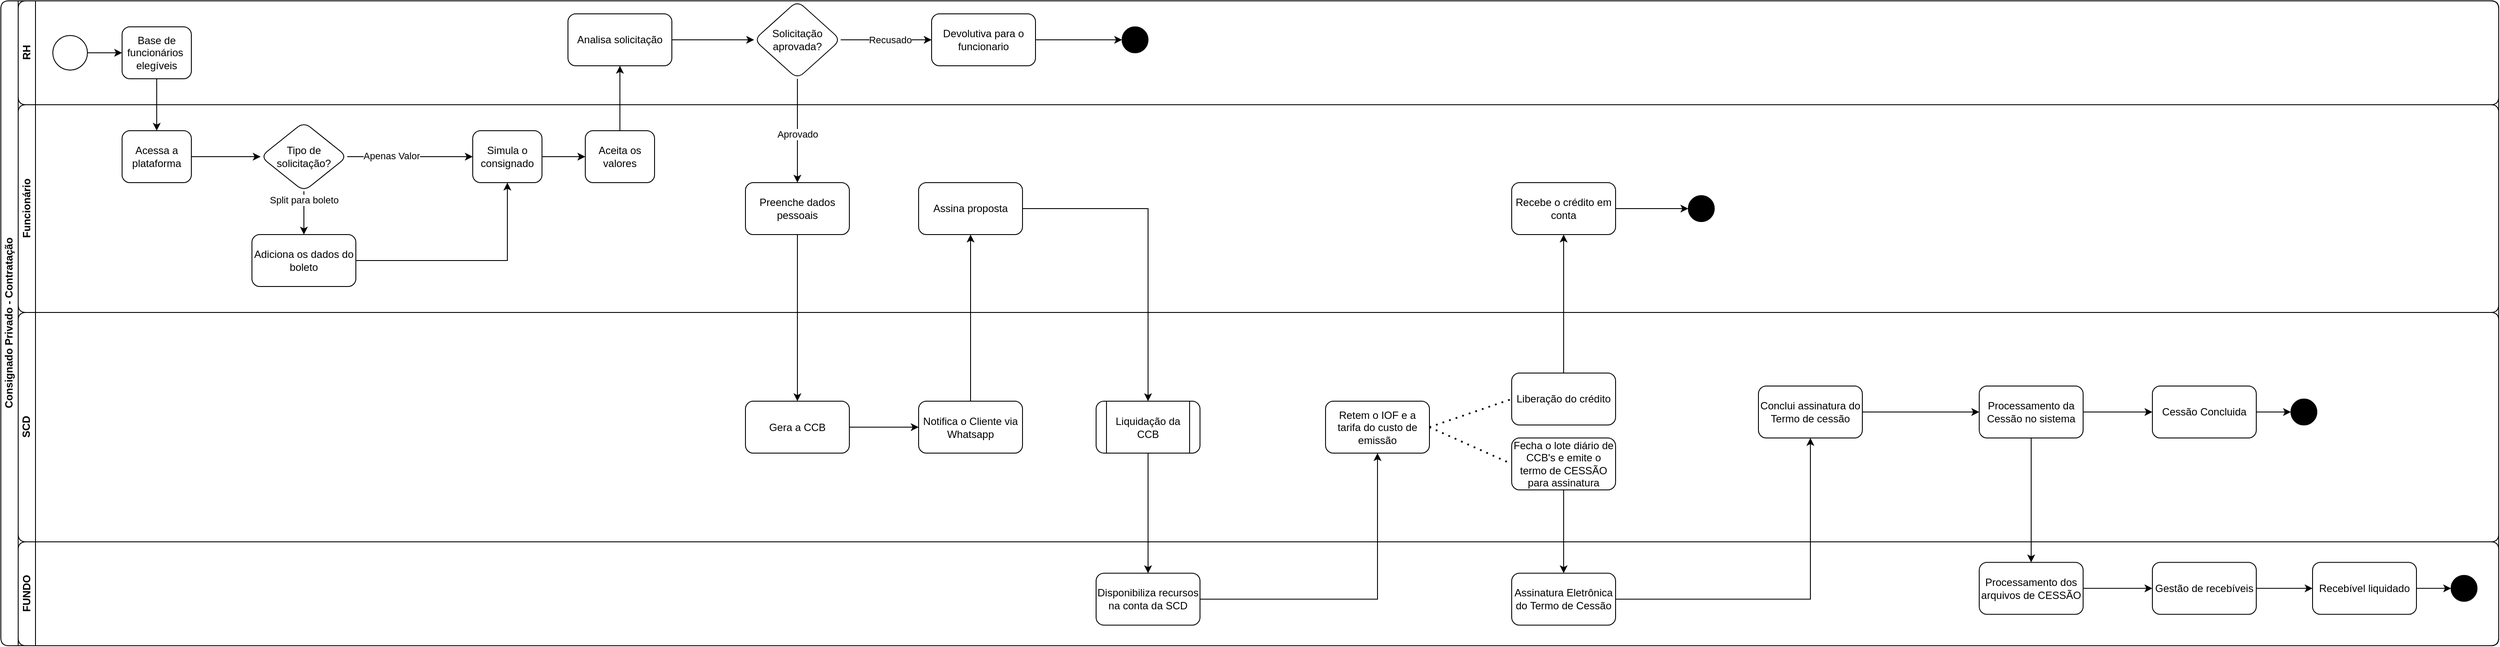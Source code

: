 <mxfile version="24.7.7">
  <diagram id="prtHgNgQTEPvFCAcTncT" name="Page-1">
    <mxGraphModel dx="1518" dy="665" grid="1" gridSize="10" guides="1" tooltips="1" connect="1" arrows="1" fold="1" page="1" pageScale="1" pageWidth="1169" pageHeight="827" math="0" shadow="0">
      <root>
        <mxCell id="0" />
        <mxCell id="1" parent="0" />
        <mxCell id="dNxyNK7c78bLwvsdeMH5-19" value="Consignado Privado - Contratação" style="swimlane;html=1;childLayout=stackLayout;resizeParent=1;resizeParentMax=0;horizontal=0;startSize=20;horizontalStack=0;rounded=1;" parent="1" vertex="1">
          <mxGeometry x="40" y="40" width="2885" height="745" as="geometry">
            <mxRectangle x="40" y="40" width="40" height="140" as="alternateBounds" />
          </mxGeometry>
        </mxCell>
        <mxCell id="dNxyNK7c78bLwvsdeMH5-20" value="RH" style="swimlane;html=1;startSize=20;horizontal=0;rounded=1;" parent="dNxyNK7c78bLwvsdeMH5-19" vertex="1">
          <mxGeometry x="20" width="2865" height="120" as="geometry" />
        </mxCell>
        <mxCell id="dNxyNK7c78bLwvsdeMH5-25" value="" style="edgeStyle=orthogonalEdgeStyle;rounded=1;orthogonalLoop=1;jettySize=auto;html=1;" parent="dNxyNK7c78bLwvsdeMH5-20" source="dNxyNK7c78bLwvsdeMH5-23" target="dNxyNK7c78bLwvsdeMH5-24" edge="1">
          <mxGeometry relative="1" as="geometry" />
        </mxCell>
        <mxCell id="dNxyNK7c78bLwvsdeMH5-23" value="" style="ellipse;whiteSpace=wrap;html=1;rounded=1;" parent="dNxyNK7c78bLwvsdeMH5-20" vertex="1">
          <mxGeometry x="40" y="40" width="40" height="40" as="geometry" />
        </mxCell>
        <mxCell id="dNxyNK7c78bLwvsdeMH5-24" value="Base de funcionários&amp;nbsp; elegíveis" style="rounded=1;whiteSpace=wrap;html=1;fontFamily=Helvetica;fontSize=12;fontColor=#000000;align=center;" parent="dNxyNK7c78bLwvsdeMH5-20" vertex="1">
          <mxGeometry x="120" y="30" width="80" height="60" as="geometry" />
        </mxCell>
        <mxCell id="dNxyNK7c78bLwvsdeMH5-21" value="Funcionário" style="swimlane;html=1;startSize=20;horizontal=0;rounded=1;" parent="dNxyNK7c78bLwvsdeMH5-19" vertex="1">
          <mxGeometry x="20" y="120" width="2865" height="240" as="geometry">
            <mxRectangle x="20" y="120" width="760" height="30" as="alternateBounds" />
          </mxGeometry>
        </mxCell>
        <mxCell id="YADt3aw7uXpeILule24l-82" value="" style="edgeStyle=orthogonalEdgeStyle;rounded=0;orthogonalLoop=1;jettySize=auto;html=1;" parent="dNxyNK7c78bLwvsdeMH5-21" source="dNxyNK7c78bLwvsdeMH5-26" target="YADt3aw7uXpeILule24l-81" edge="1">
          <mxGeometry relative="1" as="geometry" />
        </mxCell>
        <mxCell id="dNxyNK7c78bLwvsdeMH5-26" value="Acessa a plataforma" style="rounded=1;whiteSpace=wrap;html=1;fontFamily=Helvetica;fontSize=12;fontColor=#000000;align=center;" parent="dNxyNK7c78bLwvsdeMH5-21" vertex="1">
          <mxGeometry x="120" y="30" width="80" height="60" as="geometry" />
        </mxCell>
        <mxCell id="YADt3aw7uXpeILule24l-9" value="" style="edgeStyle=orthogonalEdgeStyle;rounded=0;orthogonalLoop=1;jettySize=auto;html=1;" parent="dNxyNK7c78bLwvsdeMH5-21" source="dNxyNK7c78bLwvsdeMH5-34" target="YADt3aw7uXpeILule24l-6" edge="1">
          <mxGeometry relative="1" as="geometry" />
        </mxCell>
        <mxCell id="YADt3aw7uXpeILule24l-60" value="" style="edgeStyle=orthogonalEdgeStyle;rounded=0;orthogonalLoop=1;jettySize=auto;html=1;entryX=0;entryY=0.5;entryDx=0;entryDy=0;" parent="dNxyNK7c78bLwvsdeMH5-21" source="YADt3aw7uXpeILule24l-55" target="YADt3aw7uXpeILule24l-61" edge="1">
          <mxGeometry relative="1" as="geometry">
            <mxPoint x="1660" y="60" as="targetPoint" />
          </mxGeometry>
        </mxCell>
        <mxCell id="dNxyNK7c78bLwvsdeMH5-34" value="Simula o consignado" style="rounded=1;whiteSpace=wrap;html=1;fontFamily=Helvetica;fontSize=12;fontColor=#000000;align=center;" parent="dNxyNK7c78bLwvsdeMH5-21" vertex="1">
          <mxGeometry x="525" y="30" width="80" height="60" as="geometry" />
        </mxCell>
        <mxCell id="YADt3aw7uXpeILule24l-6" value="Aceita os valores" style="rounded=1;whiteSpace=wrap;html=1;fontFamily=Helvetica;fontSize=12;fontColor=#000000;align=center;" parent="dNxyNK7c78bLwvsdeMH5-21" vertex="1">
          <mxGeometry x="655" y="30" width="80" height="60" as="geometry" />
        </mxCell>
        <mxCell id="YADt3aw7uXpeILule24l-10" value="Analisa solicitação" style="rounded=1;whiteSpace=wrap;html=1;" parent="dNxyNK7c78bLwvsdeMH5-21" vertex="1">
          <mxGeometry x="635" y="-105" width="120" height="60" as="geometry" />
        </mxCell>
        <mxCell id="YADt3aw7uXpeILule24l-11" value="" style="edgeStyle=orthogonalEdgeStyle;rounded=0;orthogonalLoop=1;jettySize=auto;html=1;" parent="dNxyNK7c78bLwvsdeMH5-21" source="YADt3aw7uXpeILule24l-6" target="YADt3aw7uXpeILule24l-10" edge="1">
          <mxGeometry relative="1" as="geometry" />
        </mxCell>
        <mxCell id="YADt3aw7uXpeILule24l-16" value="Solicitação aprovada?" style="rhombus;whiteSpace=wrap;html=1;rounded=1;" parent="dNxyNK7c78bLwvsdeMH5-21" vertex="1">
          <mxGeometry x="850" y="-120" width="100" height="90" as="geometry" />
        </mxCell>
        <mxCell id="YADt3aw7uXpeILule24l-19" value="" style="edgeStyle=orthogonalEdgeStyle;rounded=0;orthogonalLoop=1;jettySize=auto;html=1;" parent="dNxyNK7c78bLwvsdeMH5-21" source="YADt3aw7uXpeILule24l-16" target="YADt3aw7uXpeILule24l-18" edge="1">
          <mxGeometry relative="1" as="geometry" />
        </mxCell>
        <mxCell id="YADt3aw7uXpeILule24l-20" value="Aprovado" style="edgeLabel;html=1;align=center;verticalAlign=middle;resizable=0;points=[];" parent="YADt3aw7uXpeILule24l-19" vertex="1" connectable="0">
          <mxGeometry x="0.513" y="-2" relative="1" as="geometry">
            <mxPoint x="2" y="-27" as="offset" />
          </mxGeometry>
        </mxCell>
        <mxCell id="YADt3aw7uXpeILule24l-18" value="Preenche dados pessoais" style="whiteSpace=wrap;html=1;rounded=1;" parent="dNxyNK7c78bLwvsdeMH5-21" vertex="1">
          <mxGeometry x="840" y="90" width="120" height="60" as="geometry" />
        </mxCell>
        <mxCell id="YADt3aw7uXpeILule24l-17" value="" style="edgeStyle=orthogonalEdgeStyle;rounded=0;orthogonalLoop=1;jettySize=auto;html=1;" parent="dNxyNK7c78bLwvsdeMH5-21" source="YADt3aw7uXpeILule24l-10" target="YADt3aw7uXpeILule24l-16" edge="1">
          <mxGeometry relative="1" as="geometry" />
        </mxCell>
        <mxCell id="YADt3aw7uXpeILule24l-25" value="Assina proposta" style="whiteSpace=wrap;html=1;rounded=1;" parent="dNxyNK7c78bLwvsdeMH5-21" vertex="1">
          <mxGeometry x="1040" y="90" width="120" height="60" as="geometry" />
        </mxCell>
        <mxCell id="YADt3aw7uXpeILule24l-55" value="Recebe o crédito em conta" style="whiteSpace=wrap;html=1;rounded=1;" parent="dNxyNK7c78bLwvsdeMH5-21" vertex="1">
          <mxGeometry x="1725" y="90" width="120" height="60" as="geometry" />
        </mxCell>
        <mxCell id="YADt3aw7uXpeILule24l-61" value="" style="ellipse;whiteSpace=wrap;html=1;rounded=1;fillColor=#000000;" parent="dNxyNK7c78bLwvsdeMH5-21" vertex="1">
          <mxGeometry x="1929" y="105" width="30" height="30" as="geometry" />
        </mxCell>
        <mxCell id="YADt3aw7uXpeILule24l-21" value="Devolutiva para o funcionario" style="whiteSpace=wrap;html=1;rounded=1;" parent="dNxyNK7c78bLwvsdeMH5-21" vertex="1">
          <mxGeometry x="1055" y="-105" width="120" height="60" as="geometry" />
        </mxCell>
        <mxCell id="YADt3aw7uXpeILule24l-27" value="" style="ellipse;whiteSpace=wrap;html=1;rounded=1;fillColor=#000000;" parent="dNxyNK7c78bLwvsdeMH5-21" vertex="1">
          <mxGeometry x="1275" y="-90" width="30" height="30" as="geometry" />
        </mxCell>
        <mxCell id="YADt3aw7uXpeILule24l-22" value="" style="edgeStyle=orthogonalEdgeStyle;rounded=0;orthogonalLoop=1;jettySize=auto;html=1;" parent="dNxyNK7c78bLwvsdeMH5-21" source="YADt3aw7uXpeILule24l-16" target="YADt3aw7uXpeILule24l-21" edge="1">
          <mxGeometry relative="1" as="geometry" />
        </mxCell>
        <mxCell id="YADt3aw7uXpeILule24l-23" value="Recusado" style="edgeLabel;html=1;align=center;verticalAlign=middle;resizable=0;points=[];" parent="YADt3aw7uXpeILule24l-22" vertex="1" connectable="0">
          <mxGeometry x="0.349" y="1" relative="1" as="geometry">
            <mxPoint x="-14" y="1" as="offset" />
          </mxGeometry>
        </mxCell>
        <mxCell id="YADt3aw7uXpeILule24l-28" value="" style="edgeStyle=orthogonalEdgeStyle;rounded=0;orthogonalLoop=1;jettySize=auto;html=1;" parent="dNxyNK7c78bLwvsdeMH5-21" source="YADt3aw7uXpeILule24l-21" target="YADt3aw7uXpeILule24l-27" edge="1">
          <mxGeometry relative="1" as="geometry" />
        </mxCell>
        <mxCell id="YADt3aw7uXpeILule24l-84" value="" style="edgeStyle=orthogonalEdgeStyle;rounded=0;orthogonalLoop=1;jettySize=auto;html=1;" parent="dNxyNK7c78bLwvsdeMH5-21" source="YADt3aw7uXpeILule24l-81" target="dNxyNK7c78bLwvsdeMH5-34" edge="1">
          <mxGeometry relative="1" as="geometry">
            <mxPoint x="490.03" y="150" as="targetPoint" />
          </mxGeometry>
        </mxCell>
        <mxCell id="YADt3aw7uXpeILule24l-85" value="Apenas Valor" style="edgeLabel;html=1;align=center;verticalAlign=middle;resizable=0;points=[];" parent="YADt3aw7uXpeILule24l-84" vertex="1" connectable="0">
          <mxGeometry x="-0.3" y="1" relative="1" as="geometry">
            <mxPoint as="offset" />
          </mxGeometry>
        </mxCell>
        <mxCell id="YADt3aw7uXpeILule24l-87" value="" style="edgeStyle=orthogonalEdgeStyle;rounded=0;orthogonalLoop=1;jettySize=auto;html=1;" parent="dNxyNK7c78bLwvsdeMH5-21" source="YADt3aw7uXpeILule24l-81" target="YADt3aw7uXpeILule24l-86" edge="1">
          <mxGeometry relative="1" as="geometry" />
        </mxCell>
        <mxCell id="YADt3aw7uXpeILule24l-88" value="Split para boleto" style="edgeLabel;html=1;align=center;verticalAlign=middle;resizable=0;points=[];" parent="YADt3aw7uXpeILule24l-87" vertex="1" connectable="0">
          <mxGeometry x="-0.196" y="1" relative="1" as="geometry">
            <mxPoint x="-1" y="-10" as="offset" />
          </mxGeometry>
        </mxCell>
        <mxCell id="YADt3aw7uXpeILule24l-81" value="Tipo de solicitação?" style="rhombus;whiteSpace=wrap;html=1;fontColor=#000000;rounded=1;" parent="dNxyNK7c78bLwvsdeMH5-21" vertex="1">
          <mxGeometry x="280" y="20" width="100" height="80" as="geometry" />
        </mxCell>
        <mxCell id="YADt3aw7uXpeILule24l-89" style="edgeStyle=orthogonalEdgeStyle;rounded=0;orthogonalLoop=1;jettySize=auto;html=1;entryX=0.5;entryY=1;entryDx=0;entryDy=0;" parent="dNxyNK7c78bLwvsdeMH5-21" source="YADt3aw7uXpeILule24l-86" target="dNxyNK7c78bLwvsdeMH5-34" edge="1">
          <mxGeometry relative="1" as="geometry" />
        </mxCell>
        <mxCell id="YADt3aw7uXpeILule24l-86" value="Adiciona os dados do boleto" style="whiteSpace=wrap;html=1;fontColor=#000000;rounded=1;" parent="dNxyNK7c78bLwvsdeMH5-21" vertex="1">
          <mxGeometry x="270" y="150" width="120" height="60" as="geometry" />
        </mxCell>
        <mxCell id="dNxyNK7c78bLwvsdeMH5-22" value="SCD" style="swimlane;html=1;startSize=20;horizontal=0;rounded=1;" parent="dNxyNK7c78bLwvsdeMH5-19" vertex="1">
          <mxGeometry x="20" y="360" width="2865" height="265" as="geometry" />
        </mxCell>
        <mxCell id="YADt3aw7uXpeILule24l-29" value="Gera a CCB" style="whiteSpace=wrap;html=1;rounded=1;" parent="dNxyNK7c78bLwvsdeMH5-22" vertex="1">
          <mxGeometry x="840" y="102.5" width="120" height="60" as="geometry" />
        </mxCell>
        <mxCell id="YADt3aw7uXpeILule24l-32" value="Notifica o Cliente via Whatsapp" style="whiteSpace=wrap;html=1;rounded=1;" parent="dNxyNK7c78bLwvsdeMH5-22" vertex="1">
          <mxGeometry x="1040" y="102.5" width="120" height="60" as="geometry" />
        </mxCell>
        <mxCell id="YADt3aw7uXpeILule24l-37" value="Liquidação da CCB" style="shape=process;whiteSpace=wrap;html=1;backgroundOutline=1;rounded=1;" parent="dNxyNK7c78bLwvsdeMH5-22" vertex="1">
          <mxGeometry x="1245" y="102.5" width="120" height="60" as="geometry" />
        </mxCell>
        <mxCell id="YADt3aw7uXpeILule24l-45" value="Retem o IOF e a tarifa do custo de emissão" style="whiteSpace=wrap;html=1;rounded=1;" parent="dNxyNK7c78bLwvsdeMH5-22" vertex="1">
          <mxGeometry x="1510" y="102.5" width="120" height="60" as="geometry" />
        </mxCell>
        <mxCell id="YADt3aw7uXpeILule24l-50" value="Liberação do crédito" style="whiteSpace=wrap;html=1;rounded=1;" parent="dNxyNK7c78bLwvsdeMH5-22" vertex="1">
          <mxGeometry x="1725" y="70" width="120" height="60" as="geometry" />
        </mxCell>
        <mxCell id="YADt3aw7uXpeILule24l-54" value="Fecha o lote diário de CCB&#39;s e emite o termo de CESSÃO para assinatura" style="rounded=1;whiteSpace=wrap;html=1;" parent="dNxyNK7c78bLwvsdeMH5-22" vertex="1">
          <mxGeometry x="1725" y="145" width="120" height="60" as="geometry" />
        </mxCell>
        <mxCell id="YADt3aw7uXpeILule24l-65" value="Conclui assinatura do Termo de cessão" style="whiteSpace=wrap;html=1;rounded=1;" parent="dNxyNK7c78bLwvsdeMH5-22" vertex="1">
          <mxGeometry x="2010" y="85" width="120" height="60" as="geometry" />
        </mxCell>
        <mxCell id="YADt3aw7uXpeILule24l-67" value="Processamento da Cessão no sistema" style="whiteSpace=wrap;html=1;rounded=1;" parent="dNxyNK7c78bLwvsdeMH5-22" vertex="1">
          <mxGeometry x="2265" y="85" width="120" height="60" as="geometry" />
        </mxCell>
        <mxCell id="YADt3aw7uXpeILule24l-69" value="Cessão Concluida" style="whiteSpace=wrap;html=1;rounded=1;" parent="dNxyNK7c78bLwvsdeMH5-22" vertex="1">
          <mxGeometry x="2465" y="85" width="120" height="60" as="geometry" />
        </mxCell>
        <mxCell id="YADt3aw7uXpeILule24l-71" value="" style="ellipse;whiteSpace=wrap;html=1;rounded=1;fillColor=#000000;" parent="dNxyNK7c78bLwvsdeMH5-22" vertex="1">
          <mxGeometry x="2625" y="100" width="30" height="30" as="geometry" />
        </mxCell>
        <mxCell id="YADt3aw7uXpeILule24l-33" value="" style="edgeStyle=orthogonalEdgeStyle;rounded=0;orthogonalLoop=1;jettySize=auto;html=1;" parent="dNxyNK7c78bLwvsdeMH5-22" source="YADt3aw7uXpeILule24l-29" target="YADt3aw7uXpeILule24l-32" edge="1">
          <mxGeometry relative="1" as="geometry" />
        </mxCell>
        <mxCell id="YADt3aw7uXpeILule24l-68" value="" style="edgeStyle=orthogonalEdgeStyle;rounded=0;orthogonalLoop=1;jettySize=auto;html=1;" parent="dNxyNK7c78bLwvsdeMH5-22" source="YADt3aw7uXpeILule24l-65" target="YADt3aw7uXpeILule24l-67" edge="1">
          <mxGeometry relative="1" as="geometry" />
        </mxCell>
        <mxCell id="YADt3aw7uXpeILule24l-70" value="" style="edgeStyle=orthogonalEdgeStyle;rounded=0;orthogonalLoop=1;jettySize=auto;html=1;" parent="dNxyNK7c78bLwvsdeMH5-22" source="YADt3aw7uXpeILule24l-67" target="YADt3aw7uXpeILule24l-69" edge="1">
          <mxGeometry relative="1" as="geometry" />
        </mxCell>
        <mxCell id="YADt3aw7uXpeILule24l-72" value="" style="edgeStyle=orthogonalEdgeStyle;rounded=0;orthogonalLoop=1;jettySize=auto;html=1;" parent="dNxyNK7c78bLwvsdeMH5-22" source="YADt3aw7uXpeILule24l-69" target="YADt3aw7uXpeILule24l-71" edge="1">
          <mxGeometry relative="1" as="geometry" />
        </mxCell>
        <mxCell id="8fSDT_O7wAnW9A_RbpTf-1" value="" style="endArrow=none;dashed=1;html=1;dashPattern=1 3;strokeWidth=2;rounded=0;exitX=1;exitY=0.5;exitDx=0;exitDy=0;entryX=0;entryY=0.5;entryDx=0;entryDy=0;" edge="1" parent="dNxyNK7c78bLwvsdeMH5-22" source="YADt3aw7uXpeILule24l-45" target="YADt3aw7uXpeILule24l-50">
          <mxGeometry width="50" height="50" relative="1" as="geometry">
            <mxPoint x="1950" y="220" as="sourcePoint" />
            <mxPoint x="2000" y="170" as="targetPoint" />
          </mxGeometry>
        </mxCell>
        <mxCell id="8fSDT_O7wAnW9A_RbpTf-2" value="" style="endArrow=none;dashed=1;html=1;dashPattern=1 3;strokeWidth=2;rounded=0;exitX=1;exitY=0.5;exitDx=0;exitDy=0;entryX=0;entryY=0.5;entryDx=0;entryDy=0;" edge="1" parent="dNxyNK7c78bLwvsdeMH5-22" source="YADt3aw7uXpeILule24l-45" target="YADt3aw7uXpeILule24l-54">
          <mxGeometry width="50" height="50" relative="1" as="geometry">
            <mxPoint x="1640" y="143" as="sourcePoint" />
            <mxPoint x="1735" y="90" as="targetPoint" />
          </mxGeometry>
        </mxCell>
        <mxCell id="YADt3aw7uXpeILule24l-1" value="FUNDO" style="swimlane;html=1;startSize=20;horizontal=0;rounded=1;" parent="dNxyNK7c78bLwvsdeMH5-19" vertex="1">
          <mxGeometry x="20" y="625" width="2865" height="120" as="geometry" />
        </mxCell>
        <mxCell id="YADt3aw7uXpeILule24l-77" value="Recebível liquidado" style="whiteSpace=wrap;html=1;rounded=1;" parent="YADt3aw7uXpeILule24l-1" vertex="1">
          <mxGeometry x="2650" y="23.75" width="120" height="60" as="geometry" />
        </mxCell>
        <mxCell id="YADt3aw7uXpeILule24l-75" value="Gestão de recebíveis" style="whiteSpace=wrap;html=1;rounded=1;" parent="YADt3aw7uXpeILule24l-1" vertex="1">
          <mxGeometry x="2465" y="23.75" width="120" height="60" as="geometry" />
        </mxCell>
        <mxCell id="YADt3aw7uXpeILule24l-73" value="Processamento dos arquivos de CESSÃO" style="whiteSpace=wrap;html=1;rounded=1;" parent="YADt3aw7uXpeILule24l-1" vertex="1">
          <mxGeometry x="2265" y="23.75" width="120" height="60" as="geometry" />
        </mxCell>
        <mxCell id="YADt3aw7uXpeILule24l-63" value="Assinatura Eletrônica do Termo de Cessão" style="whiteSpace=wrap;html=1;rounded=1;" parent="YADt3aw7uXpeILule24l-1" vertex="1">
          <mxGeometry x="1725" y="36.25" width="120" height="60" as="geometry" />
        </mxCell>
        <mxCell id="YADt3aw7uXpeILule24l-39" value="Disponibiliza recursos na conta da SCD" style="whiteSpace=wrap;html=1;rounded=1;" parent="YADt3aw7uXpeILule24l-1" vertex="1">
          <mxGeometry x="1245" y="36.25" width="120" height="60" as="geometry" />
        </mxCell>
        <mxCell id="YADt3aw7uXpeILule24l-78" value="" style="edgeStyle=orthogonalEdgeStyle;rounded=0;orthogonalLoop=1;jettySize=auto;html=1;" parent="YADt3aw7uXpeILule24l-1" source="YADt3aw7uXpeILule24l-75" target="YADt3aw7uXpeILule24l-77" edge="1">
          <mxGeometry relative="1" as="geometry" />
        </mxCell>
        <mxCell id="YADt3aw7uXpeILule24l-76" value="" style="edgeStyle=orthogonalEdgeStyle;rounded=0;orthogonalLoop=1;jettySize=auto;html=1;" parent="YADt3aw7uXpeILule24l-1" source="YADt3aw7uXpeILule24l-73" target="YADt3aw7uXpeILule24l-75" edge="1">
          <mxGeometry relative="1" as="geometry" />
        </mxCell>
        <mxCell id="YADt3aw7uXpeILule24l-79" value="" style="ellipse;whiteSpace=wrap;html=1;rounded=1;fillColor=#000000;" parent="YADt3aw7uXpeILule24l-1" vertex="1">
          <mxGeometry x="2810" y="38.75" width="30" height="30" as="geometry" />
        </mxCell>
        <mxCell id="YADt3aw7uXpeILule24l-80" value="" style="edgeStyle=orthogonalEdgeStyle;rounded=0;orthogonalLoop=1;jettySize=auto;html=1;" parent="YADt3aw7uXpeILule24l-1" source="YADt3aw7uXpeILule24l-77" target="YADt3aw7uXpeILule24l-79" edge="1">
          <mxGeometry relative="1" as="geometry" />
        </mxCell>
        <mxCell id="YADt3aw7uXpeILule24l-12" value="" style="edgeStyle=orthogonalEdgeStyle;rounded=0;orthogonalLoop=1;jettySize=auto;html=1;" parent="dNxyNK7c78bLwvsdeMH5-19" source="dNxyNK7c78bLwvsdeMH5-24" target="dNxyNK7c78bLwvsdeMH5-26" edge="1">
          <mxGeometry relative="1" as="geometry" />
        </mxCell>
        <mxCell id="YADt3aw7uXpeILule24l-74" value="" style="edgeStyle=orthogonalEdgeStyle;rounded=0;orthogonalLoop=1;jettySize=auto;html=1;exitX=0.5;exitY=1;exitDx=0;exitDy=0;" parent="dNxyNK7c78bLwvsdeMH5-19" source="YADt3aw7uXpeILule24l-67" target="YADt3aw7uXpeILule24l-73" edge="1">
          <mxGeometry relative="1" as="geometry" />
        </mxCell>
        <mxCell id="YADt3aw7uXpeILule24l-64" value="" style="edgeStyle=orthogonalEdgeStyle;rounded=0;orthogonalLoop=1;jettySize=auto;html=1;" parent="dNxyNK7c78bLwvsdeMH5-19" source="YADt3aw7uXpeILule24l-54" target="YADt3aw7uXpeILule24l-63" edge="1">
          <mxGeometry relative="1" as="geometry" />
        </mxCell>
        <mxCell id="YADt3aw7uXpeILule24l-66" value="" style="edgeStyle=orthogonalEdgeStyle;rounded=0;orthogonalLoop=1;jettySize=auto;html=1;entryX=0.5;entryY=1;entryDx=0;entryDy=0;" parent="dNxyNK7c78bLwvsdeMH5-19" source="YADt3aw7uXpeILule24l-63" target="YADt3aw7uXpeILule24l-65" edge="1">
          <mxGeometry relative="1" as="geometry" />
        </mxCell>
        <mxCell id="YADt3aw7uXpeILule24l-40" value="" style="edgeStyle=orthogonalEdgeStyle;rounded=0;orthogonalLoop=1;jettySize=auto;html=1;" parent="dNxyNK7c78bLwvsdeMH5-19" source="YADt3aw7uXpeILule24l-37" target="YADt3aw7uXpeILule24l-39" edge="1">
          <mxGeometry relative="1" as="geometry" />
        </mxCell>
        <mxCell id="YADt3aw7uXpeILule24l-46" value="" style="edgeStyle=orthogonalEdgeStyle;rounded=0;orthogonalLoop=1;jettySize=auto;html=1;" parent="dNxyNK7c78bLwvsdeMH5-19" source="YADt3aw7uXpeILule24l-39" target="YADt3aw7uXpeILule24l-45" edge="1">
          <mxGeometry relative="1" as="geometry" />
        </mxCell>
        <mxCell id="YADt3aw7uXpeILule24l-31" value="" style="edgeStyle=orthogonalEdgeStyle;rounded=0;orthogonalLoop=1;jettySize=auto;html=1;" parent="dNxyNK7c78bLwvsdeMH5-19" source="YADt3aw7uXpeILule24l-18" target="YADt3aw7uXpeILule24l-29" edge="1">
          <mxGeometry relative="1" as="geometry" />
        </mxCell>
        <mxCell id="YADt3aw7uXpeILule24l-34" value="" style="edgeStyle=orthogonalEdgeStyle;rounded=0;orthogonalLoop=1;jettySize=auto;html=1;" parent="dNxyNK7c78bLwvsdeMH5-19" source="YADt3aw7uXpeILule24l-32" target="YADt3aw7uXpeILule24l-25" edge="1">
          <mxGeometry relative="1" as="geometry" />
        </mxCell>
        <mxCell id="YADt3aw7uXpeILule24l-38" value="" style="edgeStyle=orthogonalEdgeStyle;rounded=0;orthogonalLoop=1;jettySize=auto;html=1;" parent="dNxyNK7c78bLwvsdeMH5-19" source="YADt3aw7uXpeILule24l-25" target="YADt3aw7uXpeILule24l-37" edge="1">
          <mxGeometry relative="1" as="geometry" />
        </mxCell>
        <mxCell id="YADt3aw7uXpeILule24l-56" value="" style="edgeStyle=orthogonalEdgeStyle;rounded=0;orthogonalLoop=1;jettySize=auto;html=1;" parent="dNxyNK7c78bLwvsdeMH5-19" source="YADt3aw7uXpeILule24l-50" target="YADt3aw7uXpeILule24l-55" edge="1">
          <mxGeometry relative="1" as="geometry" />
        </mxCell>
      </root>
    </mxGraphModel>
  </diagram>
</mxfile>
